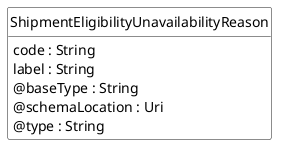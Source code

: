 @startuml
hide circle
hide methods
hide stereotype
show <<Enumeration>> stereotype
skinparam class {
   BackgroundColor<<Enumeration>> #E6F5F7
   BackgroundColor<<Ref>> #FFFFE0
   BackgroundColor<<Pivot>> #FFFFFFF
   BackgroundColor<<SimpleType>> #E2F0DA
   BackgroundColor #FCF2E3
}

class ShipmentEligibilityUnavailabilityReason <<Pivot>> {
    code : String
    label : String
    @baseType : String
    @schemaLocation : Uri
    @type : String
}


@enduml